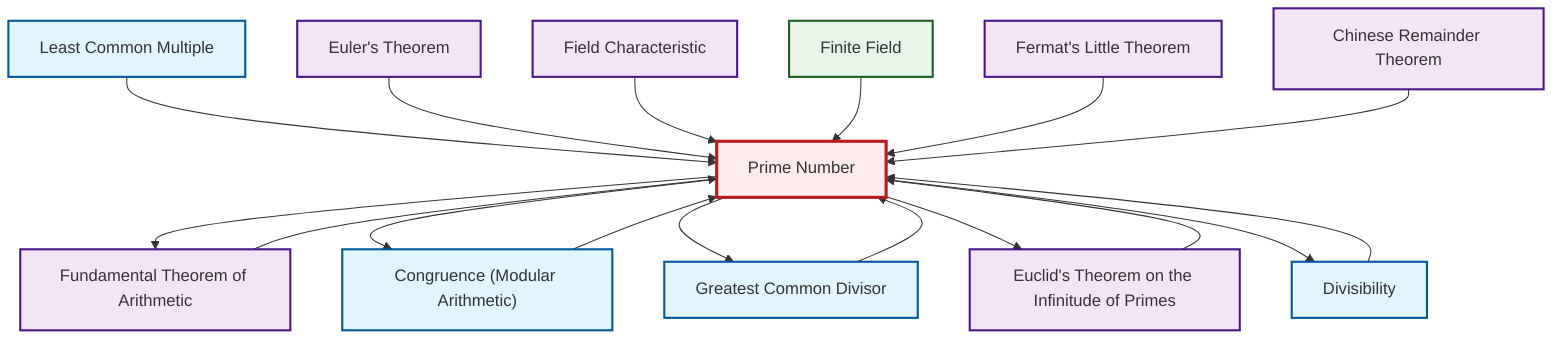 graph TD
    classDef definition fill:#e1f5fe,stroke:#01579b,stroke-width:2px
    classDef theorem fill:#f3e5f5,stroke:#4a148c,stroke-width:2px
    classDef axiom fill:#fff3e0,stroke:#e65100,stroke-width:2px
    classDef example fill:#e8f5e9,stroke:#1b5e20,stroke-width:2px
    classDef current fill:#ffebee,stroke:#b71c1c,stroke-width:3px
    def-lcm["Least Common Multiple"]:::definition
    thm-fundamental-arithmetic["Fundamental Theorem of Arithmetic"]:::theorem
    def-gcd["Greatest Common Divisor"]:::definition
    def-prime["Prime Number"]:::definition
    ex-finite-field["Finite Field"]:::example
    def-divisibility["Divisibility"]:::definition
    thm-chinese-remainder["Chinese Remainder Theorem"]:::theorem
    thm-field-characteristic["Field Characteristic"]:::theorem
    thm-fermat-little["Fermat's Little Theorem"]:::theorem
    def-congruence["Congruence (Modular Arithmetic)"]:::definition
    thm-euclid-infinitude-primes["Euclid's Theorem on the Infinitude of Primes"]:::theorem
    thm-euler["Euler's Theorem"]:::theorem
    def-divisibility --> def-prime
    def-gcd --> def-prime
    def-lcm --> def-prime
    thm-euler --> def-prime
    thm-euclid-infinitude-primes --> def-prime
    thm-fundamental-arithmetic --> def-prime
    thm-field-characteristic --> def-prime
    def-prime --> thm-fundamental-arithmetic
    def-prime --> def-congruence
    ex-finite-field --> def-prime
    def-prime --> def-gcd
    def-congruence --> def-prime
    def-prime --> thm-euclid-infinitude-primes
    thm-fermat-little --> def-prime
    thm-chinese-remainder --> def-prime
    def-prime --> def-divisibility
    class def-prime current